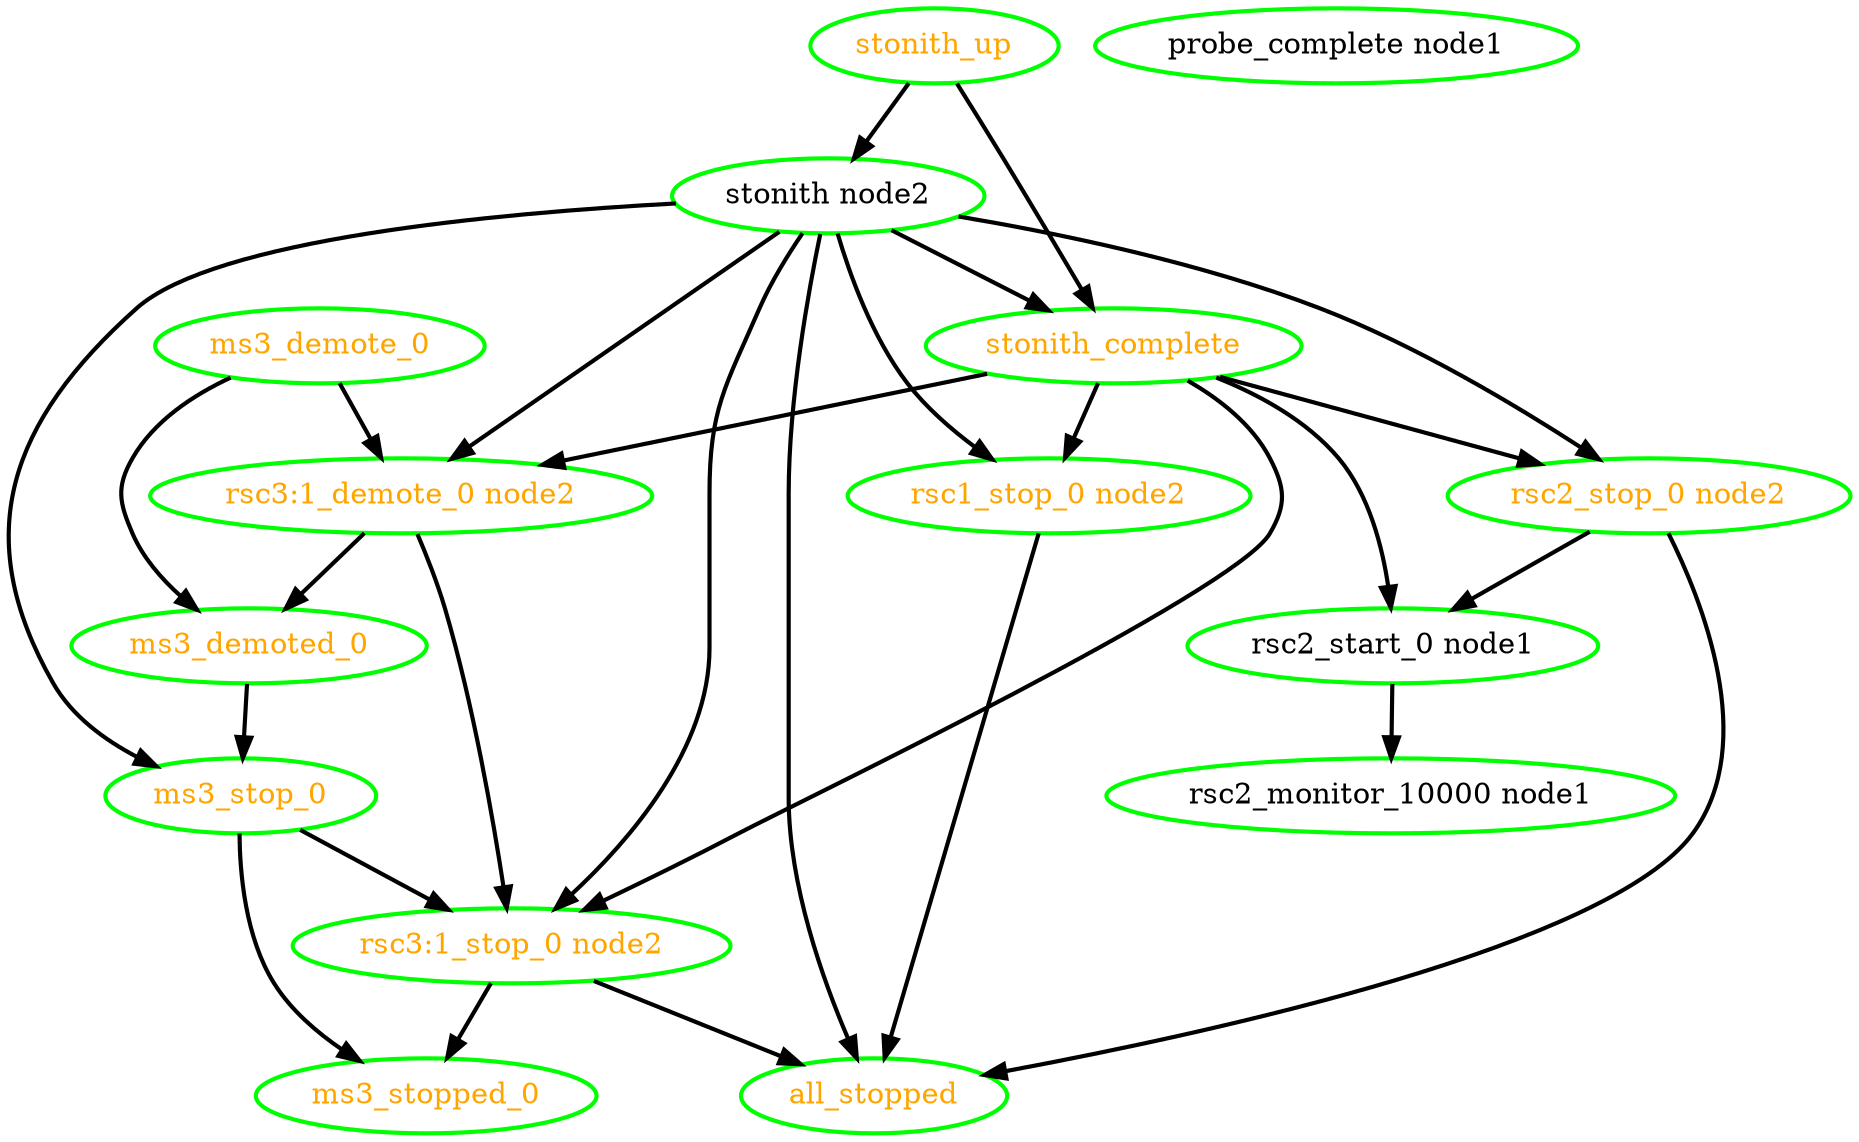 digraph "g" {
"all_stopped" [ style=bold color="green" fontcolor="orange"]
"ms3_demote_0" -> "ms3_demoted_0" [ style = bold]
"ms3_demote_0" -> "rsc3:1_demote_0 node2" [ style = bold]
"ms3_demote_0" [ style=bold color="green" fontcolor="orange"]
"ms3_demoted_0" -> "ms3_stop_0" [ style = bold]
"ms3_demoted_0" [ style=bold color="green" fontcolor="orange"]
"ms3_stop_0" -> "ms3_stopped_0" [ style = bold]
"ms3_stop_0" -> "rsc3:1_stop_0 node2" [ style = bold]
"ms3_stop_0" [ style=bold color="green" fontcolor="orange"]
"ms3_stopped_0" [ style=bold color="green" fontcolor="orange"]
"probe_complete node1" [ style=bold color="green" fontcolor="black"]
"rsc1_stop_0 node2" -> "all_stopped" [ style = bold]
"rsc1_stop_0 node2" [ style=bold color="green" fontcolor="orange"]
"rsc2_monitor_10000 node1" [ style=bold color="green" fontcolor="black"]
"rsc2_start_0 node1" -> "rsc2_monitor_10000 node1" [ style = bold]
"rsc2_start_0 node1" [ style=bold color="green" fontcolor="black"]
"rsc2_stop_0 node2" -> "all_stopped" [ style = bold]
"rsc2_stop_0 node2" -> "rsc2_start_0 node1" [ style = bold]
"rsc2_stop_0 node2" [ style=bold color="green" fontcolor="orange"]
"rsc3:1_demote_0 node2" -> "ms3_demoted_0" [ style = bold]
"rsc3:1_demote_0 node2" -> "rsc3:1_stop_0 node2" [ style = bold]
"rsc3:1_demote_0 node2" [ style=bold color="green" fontcolor="orange"]
"rsc3:1_stop_0 node2" -> "all_stopped" [ style = bold]
"rsc3:1_stop_0 node2" -> "ms3_stopped_0" [ style = bold]
"rsc3:1_stop_0 node2" [ style=bold color="green" fontcolor="orange"]
"stonith node2" -> "all_stopped" [ style = bold]
"stonith node2" -> "ms3_stop_0" [ style = bold]
"stonith node2" -> "rsc1_stop_0 node2" [ style = bold]
"stonith node2" -> "rsc2_stop_0 node2" [ style = bold]
"stonith node2" -> "rsc3:1_demote_0 node2" [ style = bold]
"stonith node2" -> "rsc3:1_stop_0 node2" [ style = bold]
"stonith node2" -> "stonith_complete" [ style = bold]
"stonith node2" [ style=bold color="green" fontcolor="black"]
"stonith_complete" -> "rsc1_stop_0 node2" [ style = bold]
"stonith_complete" -> "rsc2_start_0 node1" [ style = bold]
"stonith_complete" -> "rsc2_stop_0 node2" [ style = bold]
"stonith_complete" -> "rsc3:1_demote_0 node2" [ style = bold]
"stonith_complete" -> "rsc3:1_stop_0 node2" [ style = bold]
"stonith_complete" [ style=bold color="green" fontcolor="orange"]
"stonith_up" -> "stonith node2" [ style = bold]
"stonith_up" -> "stonith_complete" [ style = bold]
"stonith_up" [ style=bold color="green" fontcolor="orange"]
}
